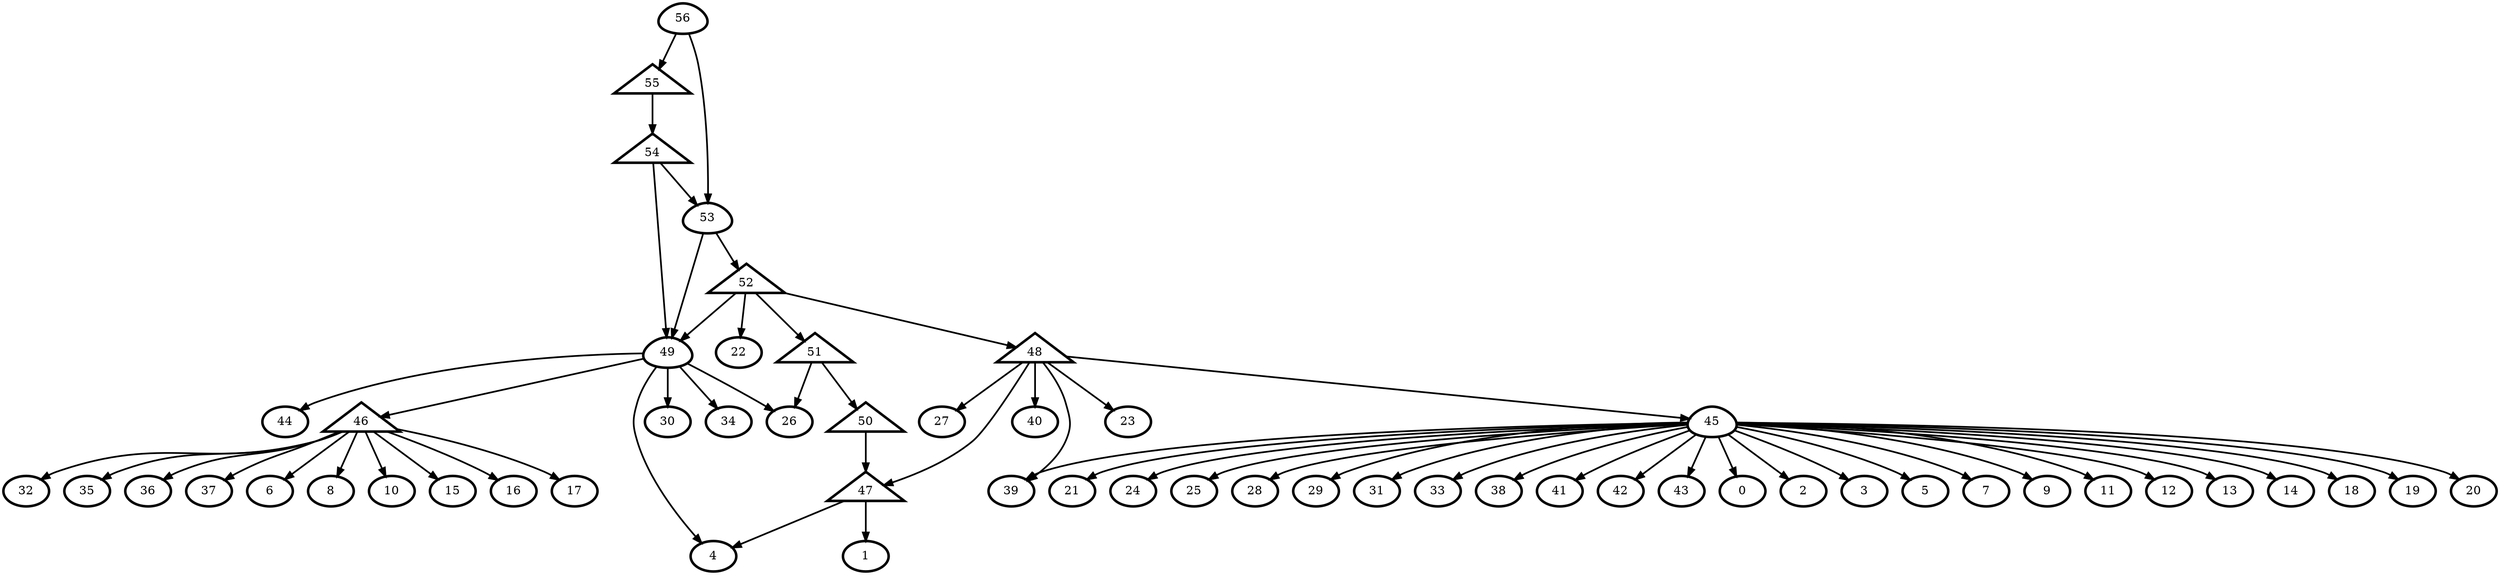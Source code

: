 digraph G {
    0 [penwidth=3,label="0"]
    1 [penwidth=3,label="1"]
    2 [penwidth=3,label="2"]
    3 [penwidth=3,label="3"]
    4 [penwidth=3,label="4"]
    5 [penwidth=3,label="5"]
    6 [penwidth=3,label="6"]
    7 [penwidth=3,label="7"]
    8 [penwidth=3,label="8"]
    9 [penwidth=3,label="9"]
    10 [penwidth=3,label="10"]
    11 [penwidth=3,label="11"]
    12 [penwidth=3,label="12"]
    13 [penwidth=3,label="13"]
    14 [penwidth=3,label="14"]
    15 [penwidth=3,label="15"]
    16 [penwidth=3,label="16"]
    17 [penwidth=3,label="17"]
    18 [penwidth=3,label="18"]
    19 [penwidth=3,label="19"]
    20 [penwidth=3,label="20"]
    21 [penwidth=3,label="21"]
    22 [penwidth=3,label="22"]
    23 [penwidth=3,label="23"]
    24 [penwidth=3,label="24"]
    25 [penwidth=3,label="25"]
    26 [penwidth=3,label="26"]
    27 [penwidth=3,label="27"]
    28 [penwidth=3,label="28"]
    29 [penwidth=3,label="29"]
    30 [penwidth=3,label="30"]
    31 [penwidth=3,label="31"]
    32 [penwidth=3,label="32"]
    33 [penwidth=3,label="33"]
    34 [penwidth=3,label="34"]
    35 [penwidth=3,label="35"]
    36 [penwidth=3,label="36"]
    37 [penwidth=3,label="37"]
    38 [penwidth=3,label="38"]
    39 [penwidth=3,label="39"]
    40 [penwidth=3,label="40"]
    41 [penwidth=3,label="41"]
    42 [penwidth=3,label="42"]
    43 [penwidth=3,label="43"]
    44 [penwidth=3,label="44"]
    45 [penwidth=3,label="45",shape = "egg"]
    46 [penwidth=3,label="49",shape = "egg"]
    47 [penwidth=3,label="53",shape = "egg"]
    48 [penwidth=3,label="46",shape = "triangle"]
    49 [penwidth=3,label="47",shape = "triangle"]
    50 [penwidth=3,label="48",shape = "triangle"]
    51 [penwidth=3,label="50",shape = "triangle"]
    52 [penwidth=3,label="51",shape = "triangle"]
    53 [penwidth=3,label="52",shape = "triangle"]
    54 [penwidth=3,label="54",shape = "triangle"]
    55 [penwidth=3,label="55",shape = "triangle"]
    56 [penwidth=3,label="56",shape = "egg"]

    45 -> 18 [penwidth=2]
    45 -> 24 [penwidth=2]
    45 -> 11 [penwidth=2]
    45 -> 3 [penwidth=2]
    45 -> 19 [penwidth=2]
    45 -> 5 [penwidth=2]
    45 -> 28 [penwidth=2]
    45 -> 25 [penwidth=2]
    45 -> 14 [penwidth=2]
    45 -> 20 [penwidth=2]
    45 -> 31 [penwidth=2]
    45 -> 29 [penwidth=2]
    45 -> 42 [penwidth=2]
    45 -> 9 [penwidth=2]
    45 -> 7 [penwidth=2]
    45 -> 33 [penwidth=2]
    45 -> 13 [penwidth=2]
    45 -> 0 [penwidth=2]
    45 -> 12 [penwidth=2]
    45 -> 43 [penwidth=2]
    45 -> 39 [penwidth=2]
    45 -> 2 [penwidth=2]
    45 -> 41 [penwidth=2]
    45 -> 21 [penwidth=2]
    45 -> 38 [penwidth=2]
    48 -> 36 [penwidth=2]
    48 -> 10 [penwidth=2]
    48 -> 16 [penwidth=2]
    48 -> 17 [penwidth=2]
    48 -> 15 [penwidth=2]
    48 -> 8 [penwidth=2]
    48 -> 6 [penwidth=2]
    48 -> 37 [penwidth=2]
    48 -> 35 [penwidth=2]
    48 -> 32 [penwidth=2]
    49 -> 4 [penwidth=2]
    49 -> 1 [penwidth=2]
    50 -> 45 [penwidth=2]
    50 -> 40 [penwidth=2]
    50 -> 27 [penwidth=2]
    50 -> 39 [penwidth=2]
    50 -> 49 [penwidth=2]
    50 -> 23 [penwidth=2]
    46 -> 4 [penwidth=2]
    46 -> 34 [penwidth=2]
    46 -> 48 [penwidth=2]
    46 -> 30 [penwidth=2]
    46 -> 44 [penwidth=2]
    46 -> 26 [penwidth=2]
    51 -> 49 [penwidth=2]
    52 -> 26 [penwidth=2]
    52 -> 51 [penwidth=2]
    53 -> 50 [penwidth=2]
    53 -> 52 [penwidth=2]
    53 -> 22 [penwidth=2]
    53 -> 46 [penwidth=2]
    47 -> 46 [penwidth=2]
    47 -> 53 [penwidth=2]
    54 -> 47 [penwidth=2]
    54 -> 46 [penwidth=2]
    55 -> 54 [penwidth=2]
    56 -> 47 [penwidth=2]
    56 -> 55 [penwidth=2]
}